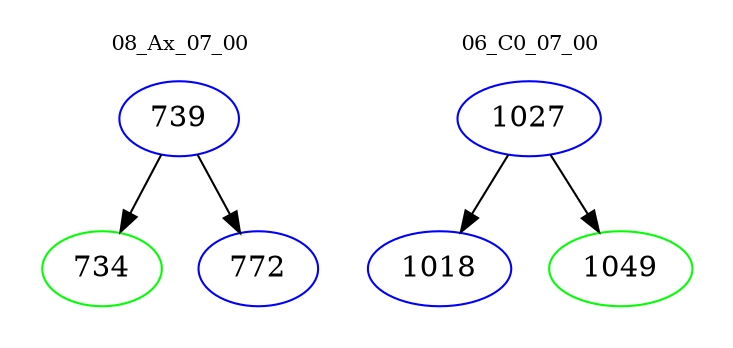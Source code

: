 digraph{
subgraph cluster_0 {
color = white
label = "08_Ax_07_00";
fontsize=10;
T0_739 [label="739", color="blue"]
T0_739 -> T0_734 [color="black"]
T0_734 [label="734", color="green"]
T0_739 -> T0_772 [color="black"]
T0_772 [label="772", color="blue"]
}
subgraph cluster_1 {
color = white
label = "06_C0_07_00";
fontsize=10;
T1_1027 [label="1027", color="blue"]
T1_1027 -> T1_1018 [color="black"]
T1_1018 [label="1018", color="blue"]
T1_1027 -> T1_1049 [color="black"]
T1_1049 [label="1049", color="green"]
}
}
